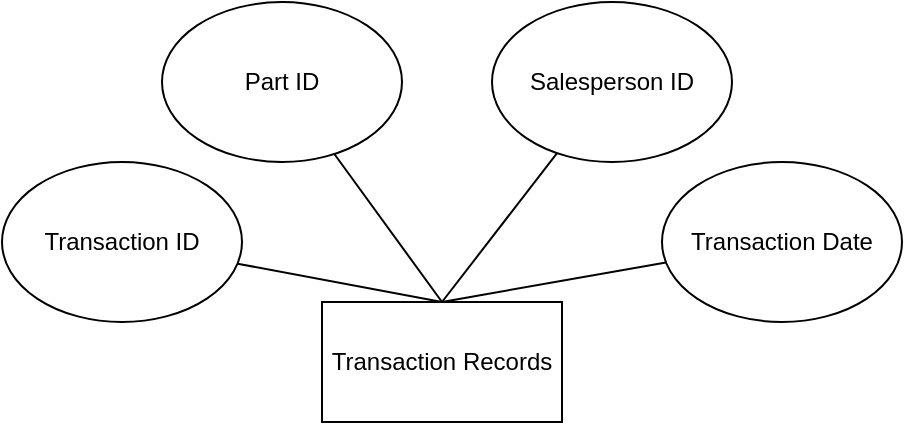 <mxfile version="20.5.1" type="github">
  <diagram id="PAe3UoUXBNtSbx9W9z1V" name="Page-1">
    <mxGraphModel dx="782" dy="1568" grid="1" gridSize="10" guides="1" tooltips="1" connect="1" arrows="1" fold="1" page="1" pageScale="1" pageWidth="850" pageHeight="1100" math="0" shadow="0">
      <root>
        <mxCell id="0" />
        <mxCell id="1" parent="0" />
        <mxCell id="-Ta_05bqoG0xjYSXqe8Y-1" value="Transaction Records" style="rounded=0;whiteSpace=wrap;html=1;" vertex="1" parent="1">
          <mxGeometry x="340" y="50" width="120" height="60" as="geometry" />
        </mxCell>
        <mxCell id="-Ta_05bqoG0xjYSXqe8Y-9" style="edgeStyle=none;rounded=0;orthogonalLoop=1;jettySize=auto;html=1;entryX=0.5;entryY=0;entryDx=0;entryDy=0;endArrow=none;endFill=0;" edge="1" parent="1" source="-Ta_05bqoG0xjYSXqe8Y-2" target="-Ta_05bqoG0xjYSXqe8Y-1">
          <mxGeometry relative="1" as="geometry" />
        </mxCell>
        <mxCell id="-Ta_05bqoG0xjYSXqe8Y-2" value="Transaction ID" style="ellipse;whiteSpace=wrap;html=1;" vertex="1" parent="1">
          <mxGeometry x="180" y="-20" width="120" height="80" as="geometry" />
        </mxCell>
        <mxCell id="-Ta_05bqoG0xjYSXqe8Y-6" style="rounded=0;orthogonalLoop=1;jettySize=auto;html=1;endArrow=none;endFill=0;" edge="1" parent="1" source="-Ta_05bqoG0xjYSXqe8Y-3">
          <mxGeometry relative="1" as="geometry">
            <mxPoint x="400" y="50" as="targetPoint" />
          </mxGeometry>
        </mxCell>
        <mxCell id="-Ta_05bqoG0xjYSXqe8Y-3" value="Part ID" style="ellipse;whiteSpace=wrap;html=1;" vertex="1" parent="1">
          <mxGeometry x="260" y="-100" width="120" height="80" as="geometry" />
        </mxCell>
        <mxCell id="-Ta_05bqoG0xjYSXqe8Y-10" style="edgeStyle=none;rounded=0;orthogonalLoop=1;jettySize=auto;html=1;entryX=0.5;entryY=0;entryDx=0;entryDy=0;endArrow=none;endFill=0;" edge="1" parent="1" source="-Ta_05bqoG0xjYSXqe8Y-4" target="-Ta_05bqoG0xjYSXqe8Y-1">
          <mxGeometry relative="1" as="geometry" />
        </mxCell>
        <mxCell id="-Ta_05bqoG0xjYSXqe8Y-4" value="Salesperson ID" style="ellipse;whiteSpace=wrap;html=1;" vertex="1" parent="1">
          <mxGeometry x="425" y="-100" width="120" height="80" as="geometry" />
        </mxCell>
        <mxCell id="-Ta_05bqoG0xjYSXqe8Y-13" style="edgeStyle=none;rounded=0;orthogonalLoop=1;jettySize=auto;html=1;entryX=0.5;entryY=0;entryDx=0;entryDy=0;endArrow=none;endFill=0;" edge="1" parent="1" source="-Ta_05bqoG0xjYSXqe8Y-5" target="-Ta_05bqoG0xjYSXqe8Y-1">
          <mxGeometry relative="1" as="geometry" />
        </mxCell>
        <mxCell id="-Ta_05bqoG0xjYSXqe8Y-5" value="Transaction Date" style="ellipse;whiteSpace=wrap;html=1;" vertex="1" parent="1">
          <mxGeometry x="510" y="-20" width="120" height="80" as="geometry" />
        </mxCell>
      </root>
    </mxGraphModel>
  </diagram>
</mxfile>
